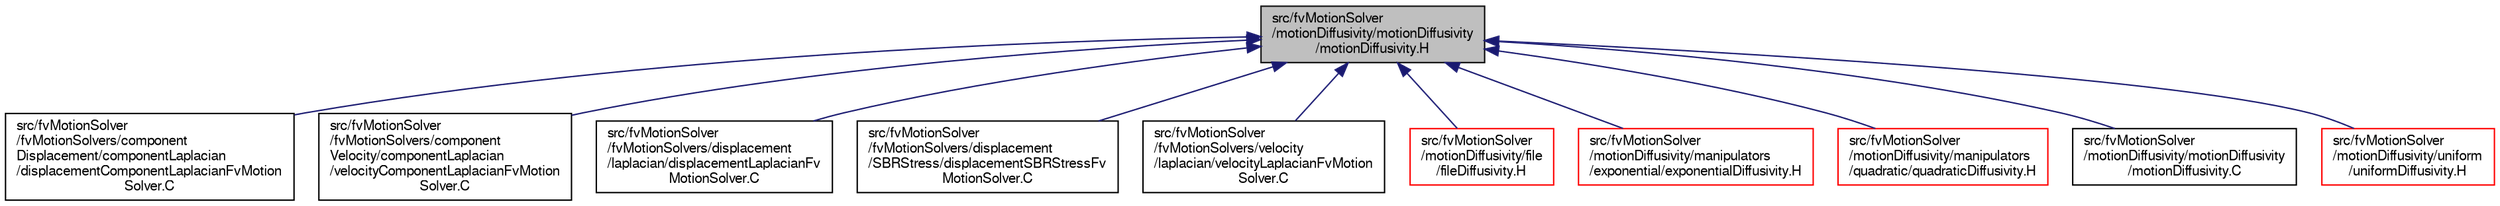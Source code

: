digraph "src/fvMotionSolver/motionDiffusivity/motionDiffusivity/motionDiffusivity.H"
{
  bgcolor="transparent";
  edge [fontname="FreeSans",fontsize="10",labelfontname="FreeSans",labelfontsize="10"];
  node [fontname="FreeSans",fontsize="10",shape=record];
  Node268 [label="src/fvMotionSolver\l/motionDiffusivity/motionDiffusivity\l/motionDiffusivity.H",height=0.2,width=0.4,color="black", fillcolor="grey75", style="filled", fontcolor="black"];
  Node268 -> Node269 [dir="back",color="midnightblue",fontsize="10",style="solid",fontname="FreeSans"];
  Node269 [label="src/fvMotionSolver\l/fvMotionSolvers/component\lDisplacement/componentLaplacian\l/displacementComponentLaplacianFvMotion\lSolver.C",height=0.2,width=0.4,color="black",URL="$a04367.html"];
  Node268 -> Node270 [dir="back",color="midnightblue",fontsize="10",style="solid",fontname="FreeSans"];
  Node270 [label="src/fvMotionSolver\l/fvMotionSolvers/component\lVelocity/componentLaplacian\l/velocityComponentLaplacianFvMotion\lSolver.C",height=0.2,width=0.4,color="black",URL="$a04373.html"];
  Node268 -> Node271 [dir="back",color="midnightblue",fontsize="10",style="solid",fontname="FreeSans"];
  Node271 [label="src/fvMotionSolver\l/fvMotionSolvers/displacement\l/laplacian/displacementLaplacianFv\lMotionSolver.C",height=0.2,width=0.4,color="black",URL="$a04385.html"];
  Node268 -> Node272 [dir="back",color="midnightblue",fontsize="10",style="solid",fontname="FreeSans"];
  Node272 [label="src/fvMotionSolver\l/fvMotionSolvers/displacement\l/SBRStress/displacementSBRStressFv\lMotionSolver.C",height=0.2,width=0.4,color="black",URL="$a04406.html"];
  Node268 -> Node273 [dir="back",color="midnightblue",fontsize="10",style="solid",fontname="FreeSans"];
  Node273 [label="src/fvMotionSolver\l/fvMotionSolvers/velocity\l/laplacian/velocityLaplacianFvMotion\lSolver.C",height=0.2,width=0.4,color="black",URL="$a04421.html"];
  Node268 -> Node274 [dir="back",color="midnightblue",fontsize="10",style="solid",fontname="FreeSans"];
  Node274 [label="src/fvMotionSolver\l/motionDiffusivity/file\l/fileDiffusivity.H",height=0.2,width=0.4,color="red",URL="$a04463.html"];
  Node268 -> Node276 [dir="back",color="midnightblue",fontsize="10",style="solid",fontname="FreeSans"];
  Node276 [label="src/fvMotionSolver\l/motionDiffusivity/manipulators\l/exponential/exponentialDiffusivity.H",height=0.2,width=0.4,color="red",URL="$a04493.html"];
  Node268 -> Node278 [dir="back",color="midnightblue",fontsize="10",style="solid",fontname="FreeSans"];
  Node278 [label="src/fvMotionSolver\l/motionDiffusivity/manipulators\l/quadratic/quadraticDiffusivity.H",height=0.2,width=0.4,color="red",URL="$a04499.html"];
  Node268 -> Node280 [dir="back",color="midnightblue",fontsize="10",style="solid",fontname="FreeSans"];
  Node280 [label="src/fvMotionSolver\l/motionDiffusivity/motionDiffusivity\l/motionDiffusivity.C",height=0.2,width=0.4,color="black",URL="$a04502.html"];
  Node268 -> Node281 [dir="back",color="midnightblue",fontsize="10",style="solid",fontname="FreeSans"];
  Node281 [label="src/fvMotionSolver\l/motionDiffusivity/uniform\l/uniformDiffusivity.H",height=0.2,width=0.4,color="red",URL="$a04517.html"];
}
